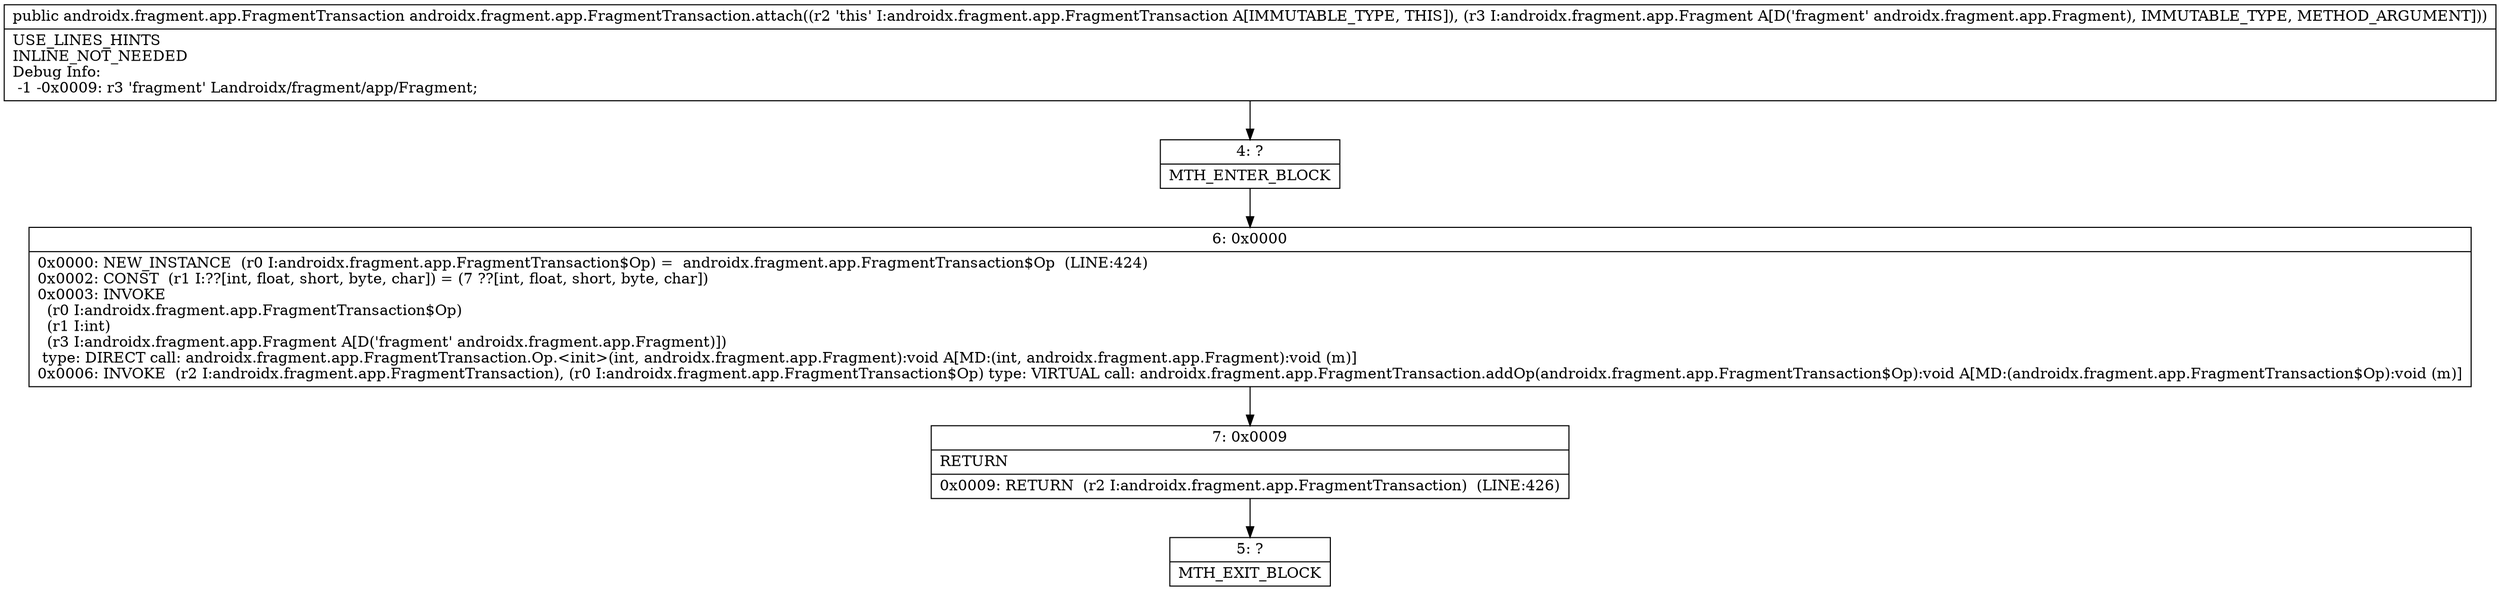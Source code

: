 digraph "CFG forandroidx.fragment.app.FragmentTransaction.attach(Landroidx\/fragment\/app\/Fragment;)Landroidx\/fragment\/app\/FragmentTransaction;" {
Node_4 [shape=record,label="{4\:\ ?|MTH_ENTER_BLOCK\l}"];
Node_6 [shape=record,label="{6\:\ 0x0000|0x0000: NEW_INSTANCE  (r0 I:androidx.fragment.app.FragmentTransaction$Op) =  androidx.fragment.app.FragmentTransaction$Op  (LINE:424)\l0x0002: CONST  (r1 I:??[int, float, short, byte, char]) = (7 ??[int, float, short, byte, char]) \l0x0003: INVOKE  \l  (r0 I:androidx.fragment.app.FragmentTransaction$Op)\l  (r1 I:int)\l  (r3 I:androidx.fragment.app.Fragment A[D('fragment' androidx.fragment.app.Fragment)])\l type: DIRECT call: androidx.fragment.app.FragmentTransaction.Op.\<init\>(int, androidx.fragment.app.Fragment):void A[MD:(int, androidx.fragment.app.Fragment):void (m)]\l0x0006: INVOKE  (r2 I:androidx.fragment.app.FragmentTransaction), (r0 I:androidx.fragment.app.FragmentTransaction$Op) type: VIRTUAL call: androidx.fragment.app.FragmentTransaction.addOp(androidx.fragment.app.FragmentTransaction$Op):void A[MD:(androidx.fragment.app.FragmentTransaction$Op):void (m)]\l}"];
Node_7 [shape=record,label="{7\:\ 0x0009|RETURN\l|0x0009: RETURN  (r2 I:androidx.fragment.app.FragmentTransaction)  (LINE:426)\l}"];
Node_5 [shape=record,label="{5\:\ ?|MTH_EXIT_BLOCK\l}"];
MethodNode[shape=record,label="{public androidx.fragment.app.FragmentTransaction androidx.fragment.app.FragmentTransaction.attach((r2 'this' I:androidx.fragment.app.FragmentTransaction A[IMMUTABLE_TYPE, THIS]), (r3 I:androidx.fragment.app.Fragment A[D('fragment' androidx.fragment.app.Fragment), IMMUTABLE_TYPE, METHOD_ARGUMENT]))  | USE_LINES_HINTS\lINLINE_NOT_NEEDED\lDebug Info:\l  \-1 \-0x0009: r3 'fragment' Landroidx\/fragment\/app\/Fragment;\l}"];
MethodNode -> Node_4;Node_4 -> Node_6;
Node_6 -> Node_7;
Node_7 -> Node_5;
}

